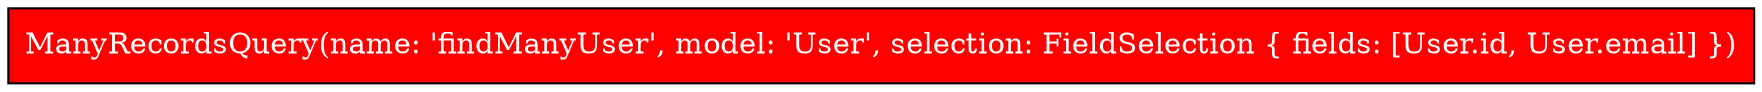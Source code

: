 digraph {
    0 [label="ManyRecordsQuery(name: 'findManyUser', model: 'User', selection: FieldSelection { fields: [User.id, User.email] })\l", fillcolor=red, style=filled, shape=rectangle, fontcolor=white]

}